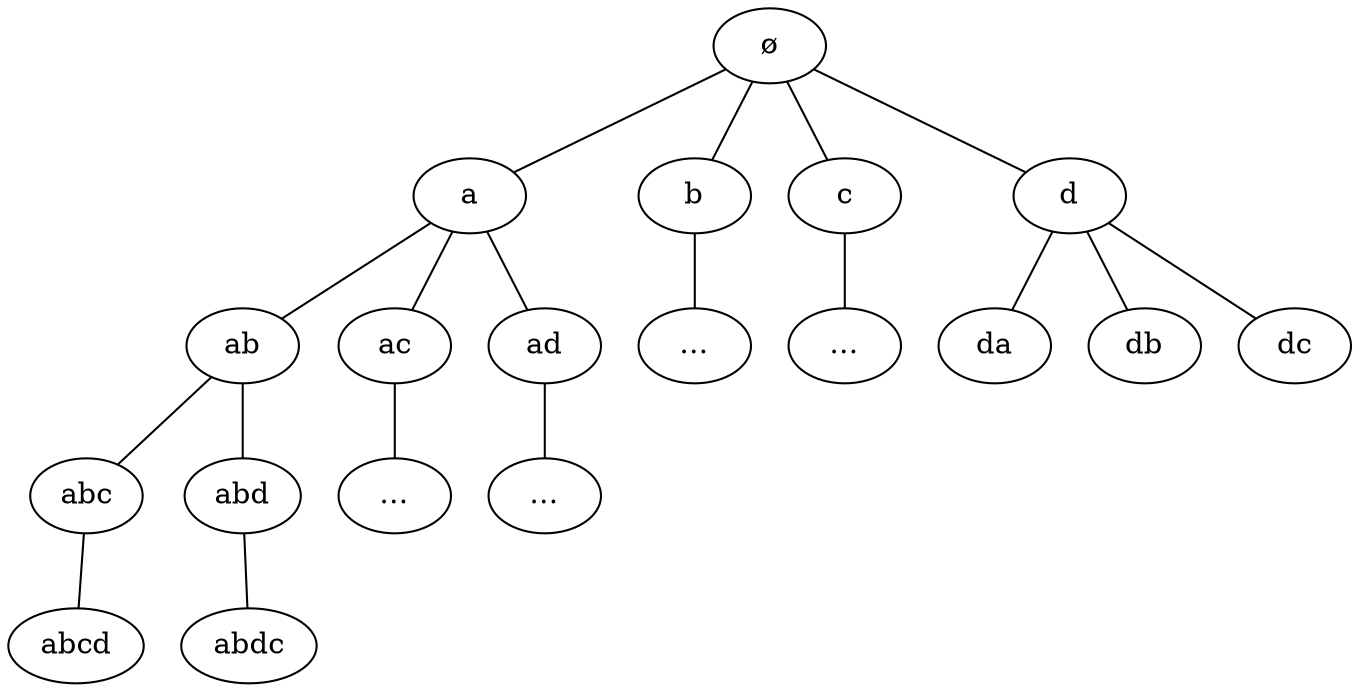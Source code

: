 graph {
    ell1[label="…"];
    ell2[label="…"];
    ell3[label="…"];
    ell4[label="…"];
    ø -- a;
    ø -- b;
    ø -- c;
    ø -- d;
    a -- ab;
    a -- ac;
    a -- ad;
    b -- ell1;
    c -- ell2;
    d -- da;
    d -- db;
    d -- dc;
    ac -- ell3;
    ad -- ell4;
    ab -- abc;
    ab -- abd;
    abc -- abcd;
    abd -- abdc;
}
